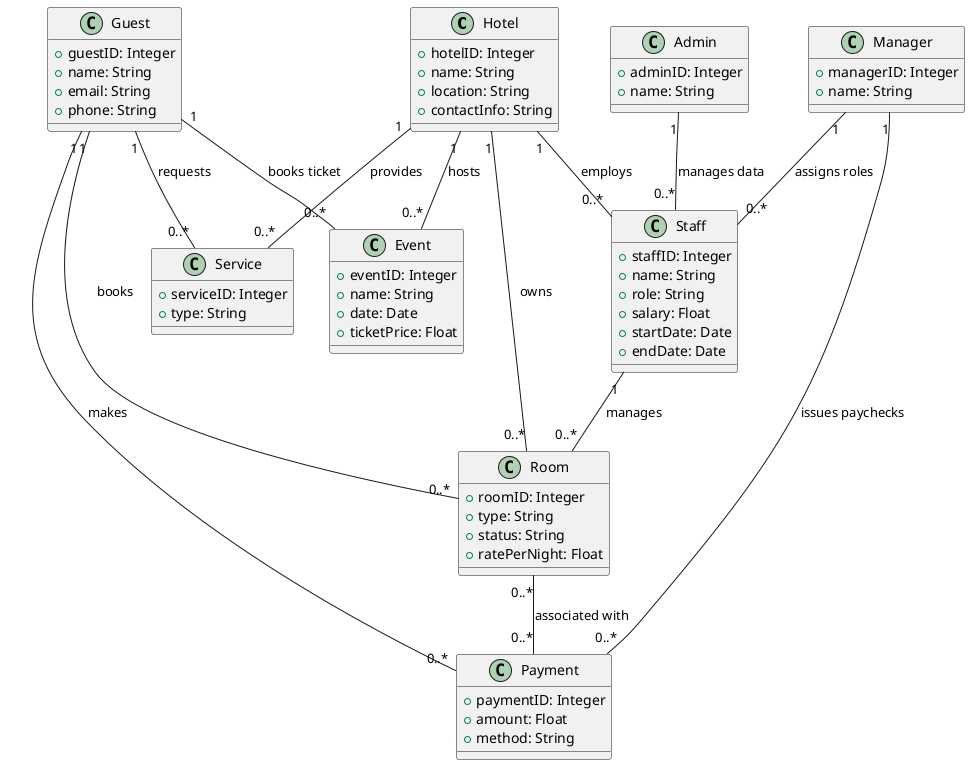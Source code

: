 @startuml
class Hotel {
    + hotelID: Integer
    + name: String
    + location: String
    + contactInfo: String
}

class Guest {
    + guestID: Integer
    + name: String
    + email: String
    + phone: String
}

class Staff {
    + staffID: Integer
    + name: String
    + role: String
    + salary: Float
    + startDate: Date
    + endDate: Date
}

class Manager {
    + managerID: Integer
    + name: String
}

class Room {
    + roomID: Integer
    + type: String
    + status: String
    + ratePerNight: Float
}

class Payment {
    + paymentID: Integer
    + amount: Float
    + method: String
}

class Event {
    + eventID: Integer
    + name: String
    + date: Date
    + ticketPrice: Float
}

class Admin {
    + adminID: Integer
    + name: String
}

class Service {
    + serviceID: Integer
    + type: String
}

Hotel "1" -- "0..*" Room : "owns"
Hotel "1" -- "0..*" Event : "hosts"
Hotel "1" -- "0..*" Staff : "employs"
Hotel "1" -- "0..*" Service : "provides"
Guest "1" -- "0..*" Room : "books"
Guest "1" -- "0..*" Payment : "makes"
Guest "1" -- "0..*" Event : "books ticket"
Guest "1" -- "0..*" Service : "requests"
Staff "1" -- "0..*" Room : "manages"
Manager "1" -- "0..*" Staff : "assigns roles"
Manager "1" -- "0..*" Payment : "issues paychecks"
Admin "1" -- "0..*" Staff : "manages data"
Room "0..*" -- "0..*" Payment : "associated with"

@enduml
